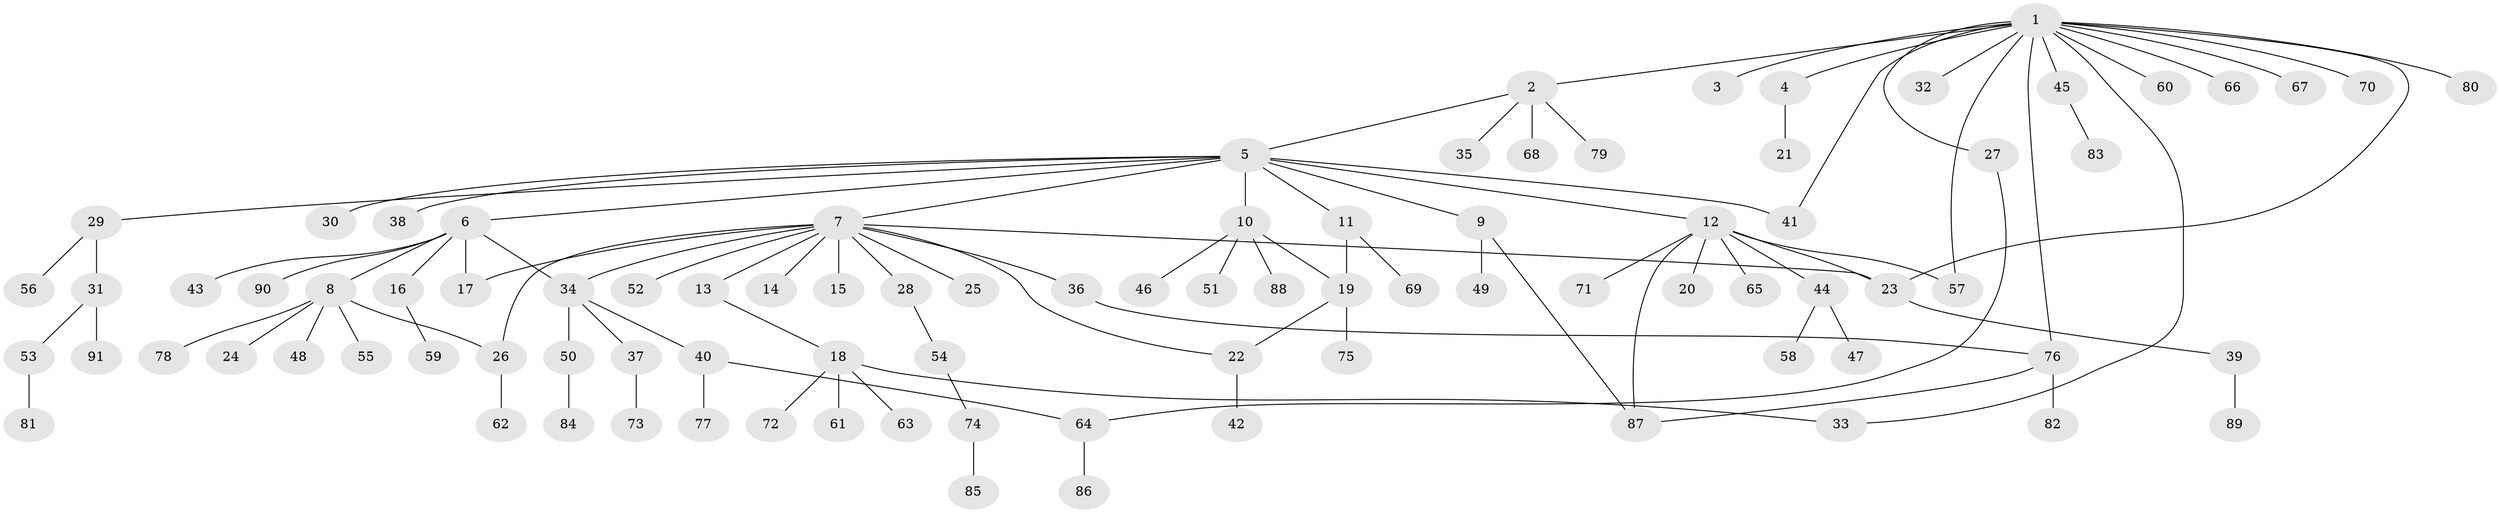 // Generated by graph-tools (version 1.1) at 2025/11/02/27/25 16:11:13]
// undirected, 91 vertices, 104 edges
graph export_dot {
graph [start="1"]
  node [color=gray90,style=filled];
  1;
  2;
  3;
  4;
  5;
  6;
  7;
  8;
  9;
  10;
  11;
  12;
  13;
  14;
  15;
  16;
  17;
  18;
  19;
  20;
  21;
  22;
  23;
  24;
  25;
  26;
  27;
  28;
  29;
  30;
  31;
  32;
  33;
  34;
  35;
  36;
  37;
  38;
  39;
  40;
  41;
  42;
  43;
  44;
  45;
  46;
  47;
  48;
  49;
  50;
  51;
  52;
  53;
  54;
  55;
  56;
  57;
  58;
  59;
  60;
  61;
  62;
  63;
  64;
  65;
  66;
  67;
  68;
  69;
  70;
  71;
  72;
  73;
  74;
  75;
  76;
  77;
  78;
  79;
  80;
  81;
  82;
  83;
  84;
  85;
  86;
  87;
  88;
  89;
  90;
  91;
  1 -- 2;
  1 -- 3;
  1 -- 4;
  1 -- 23;
  1 -- 27;
  1 -- 32;
  1 -- 33;
  1 -- 41;
  1 -- 45;
  1 -- 57;
  1 -- 60;
  1 -- 66;
  1 -- 67;
  1 -- 70;
  1 -- 76;
  1 -- 80;
  2 -- 5;
  2 -- 35;
  2 -- 68;
  2 -- 79;
  4 -- 21;
  5 -- 6;
  5 -- 7;
  5 -- 9;
  5 -- 10;
  5 -- 11;
  5 -- 12;
  5 -- 29;
  5 -- 30;
  5 -- 38;
  5 -- 41;
  6 -- 8;
  6 -- 16;
  6 -- 17;
  6 -- 34;
  6 -- 43;
  6 -- 90;
  7 -- 13;
  7 -- 14;
  7 -- 15;
  7 -- 17;
  7 -- 22;
  7 -- 23;
  7 -- 25;
  7 -- 26;
  7 -- 28;
  7 -- 34;
  7 -- 36;
  7 -- 52;
  8 -- 24;
  8 -- 26;
  8 -- 48;
  8 -- 55;
  8 -- 78;
  9 -- 49;
  9 -- 87;
  10 -- 19;
  10 -- 46;
  10 -- 51;
  10 -- 88;
  11 -- 19;
  11 -- 69;
  12 -- 20;
  12 -- 23;
  12 -- 44;
  12 -- 57;
  12 -- 65;
  12 -- 71;
  12 -- 87;
  13 -- 18;
  16 -- 59;
  18 -- 33;
  18 -- 61;
  18 -- 63;
  18 -- 72;
  19 -- 22;
  19 -- 75;
  22 -- 42;
  23 -- 39;
  26 -- 62;
  27 -- 64;
  28 -- 54;
  29 -- 31;
  29 -- 56;
  31 -- 53;
  31 -- 91;
  34 -- 37;
  34 -- 40;
  34 -- 50;
  36 -- 76;
  37 -- 73;
  39 -- 89;
  40 -- 64;
  40 -- 77;
  44 -- 47;
  44 -- 58;
  45 -- 83;
  50 -- 84;
  53 -- 81;
  54 -- 74;
  64 -- 86;
  74 -- 85;
  76 -- 82;
  76 -- 87;
}
